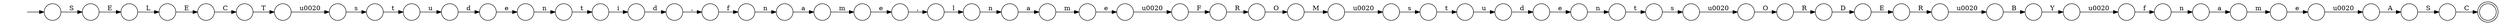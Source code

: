 digraph Automaton {
  rankdir = LR;
  0 [shape=circle,label=""];
  0 -> 30 [label="E"]
  1 [shape=circle,label=""];
  1 -> 36 [label="t"]
  2 [shape=circle,label=""];
  2 -> 20 [label=","]
  3 [shape=circle,label=""];
  3 -> 60 [label="n"]
  4 [shape=circle,label=""];
  4 -> 24 [label="T"]
  5 [shape=circle,label=""];
  5 -> 44 [label="C"]
  6 [shape=circle,label=""];
  6 -> 38 [label="E"]
  7 [shape=circle,label=""];
  7 -> 23 [label="R"]
  8 [shape=circle,label=""];
  8 -> 25 [label="E"]
  9 [shape=circle,label=""];
  9 -> 10 [label="M"]
  10 [shape=circle,label=""];
  10 -> 21 [label="\u0020"]
  11 [shape=circle,label=""];
  11 -> 28 [label="e"]
  12 [shape=circle,label=""];
  12 -> 17 [label="t"]
  13 [shape=circle,label=""];
  13 -> 59 [label="a"]
  14 [shape=circle,label=""];
  14 -> 32 [label="R"]
  15 [shape=circle,label=""];
  15 -> 57 [label="e"]
  16 [shape=circle,label=""];
  16 -> 14 [label="O"]
  17 [shape=circle,label=""];
  17 -> 35 [label="i"]
  18 [shape=circle,label=""];
  18 -> 48 [label="t"]
  19 [shape=circle,label=""];
  19 -> 16 [label="\u0020"]
  20 [shape=circle,label=""];
  20 -> 47 [label="f"]
  21 [shape=circle,label=""];
  21 -> 18 [label="s"]
  22 [shape=circle,label=""];
  22 -> 46 [label="\u0020"]
  23 [shape=circle,label=""];
  23 -> 9 [label="O"]
  24 [shape=circle,label=""];
  24 -> 40 [label="\u0020"]
  25 [shape=circle,label=""];
  25 -> 26 [label="R"]
  26 [shape=circle,label=""];
  26 -> 49 [label="\u0020"]
  27 [shape=circle,label=""];
  27 -> 7 [label="F"]
  28 [shape=circle,label=""];
  28 -> 12 [label="n"]
  29 [shape=circle,label=""];
  29 -> 61 [label="n"]
  30 [shape=circle,label=""];
  30 -> 4 [label="C"]
  31 [shape=circle,label=""];
  31 -> 19 [label="s"]
  32 [shape=circle,label=""];
  32 -> 8 [label="D"]
  33 [shape=circle,label=""];
  33 -> 50 [label="f"]
  34 [shape=circle,label=""];
  34 -> 5 [label="S"]
  35 [shape=circle,label=""];
  35 -> 2 [label="d"]
  36 [shape=circle,label=""];
  36 -> 55 [label="u"]
  37 [shape=circle,label=""];
  37 -> 29 [label="e"]
  38 [shape=circle,label=""];
  38 -> 0 [label="L"]
  39 [shape=circle,label=""];
  39 -> 42 [label="Y"]
  40 [shape=circle,label=""];
  40 -> 1 [label="s"]
  41 [shape=circle,label=""];
  41 -> 3 [label="l"]
  42 [shape=circle,label=""];
  42 -> 33 [label="\u0020"]
  43 [shape=circle,label=""];
  43 -> 51 [label="e"]
  44 [shape=doublecircle,label=""];
  45 [shape=circle,label=""];
  initial [shape=plaintext,label=""];
  initial -> 45
  45 -> 6 [label="S"]
  46 [shape=circle,label=""];
  46 -> 34 [label="A"]
  47 [shape=circle,label=""];
  47 -> 52 [label="n"]
  48 [shape=circle,label=""];
  48 -> 53 [label="u"]
  49 [shape=circle,label=""];
  49 -> 39 [label="B"]
  50 [shape=circle,label=""];
  50 -> 13 [label="n"]
  51 [shape=circle,label=""];
  51 -> 41 [label=","]
  52 [shape=circle,label=""];
  52 -> 58 [label="a"]
  53 [shape=circle,label=""];
  53 -> 37 [label="d"]
  54 [shape=circle,label=""];
  54 -> 22 [label="e"]
  55 [shape=circle,label=""];
  55 -> 11 [label="d"]
  56 [shape=circle,label=""];
  56 -> 15 [label="m"]
  57 [shape=circle,label=""];
  57 -> 27 [label="\u0020"]
  58 [shape=circle,label=""];
  58 -> 43 [label="m"]
  59 [shape=circle,label=""];
  59 -> 54 [label="m"]
  60 [shape=circle,label=""];
  60 -> 56 [label="a"]
  61 [shape=circle,label=""];
  61 -> 31 [label="t"]
}
